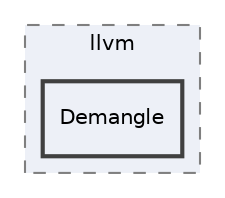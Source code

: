 digraph "include/llvm/Demangle"
{
 // LATEX_PDF_SIZE
  bgcolor="transparent";
  edge [fontname="Helvetica",fontsize="10",labelfontname="Helvetica",labelfontsize="10"];
  node [fontname="Helvetica",fontsize="10",shape="box"];
  compound=true
  subgraph clusterdir_dcde91663b8816e1e2311938ccd8f690 {
    graph [ bgcolor="#edf0f7", pencolor="grey50", style="filled,dashed,", label="llvm", fontname="Helvetica", fontsize="10", URL="dir_dcde91663b8816e1e2311938ccd8f690.html"]
  dir_ae9b4aaab5ddeccec40141a6cf910669 [label="Demangle", style="filled,bold,", fillcolor="#edf0f7", color="grey25", URL="dir_ae9b4aaab5ddeccec40141a6cf910669.html"];
  }
}
